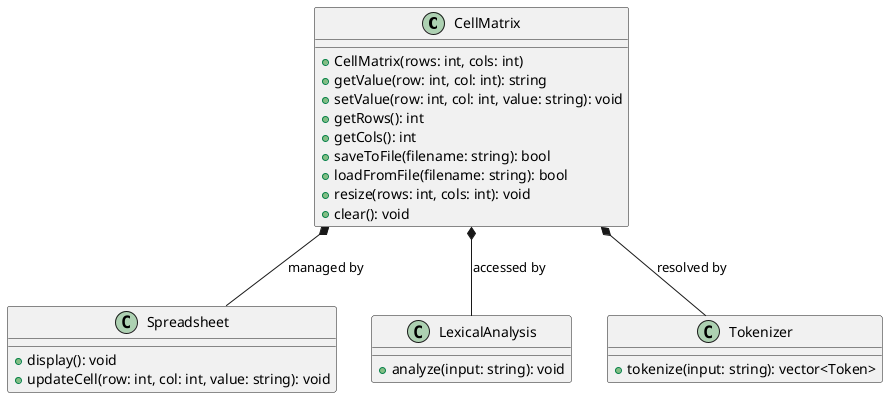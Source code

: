@startuml
class CellMatrix {
  + CellMatrix(rows: int, cols: int)
  + getValue(row: int, col: int): string
  + setValue(row: int, col: int, value: string): void
  + getRows(): int
  + getCols(): int
  + saveToFile(filename: string): bool
  + loadFromFile(filename: string): bool
  + resize(rows: int, cols: int): void
  + clear(): void
}

class Spreadsheet {
  + display(): void
  + updateCell(row: int, col: int, value: string): void
}

class LexicalAnalysis {
  + analyze(input: string): void
}

class Tokenizer {
  + tokenize(input: string): vector<Token>
}

CellMatrix *-- Spreadsheet : managed by
CellMatrix *-- LexicalAnalysis : accessed by
CellMatrix *-- Tokenizer : resolved by
@enduml